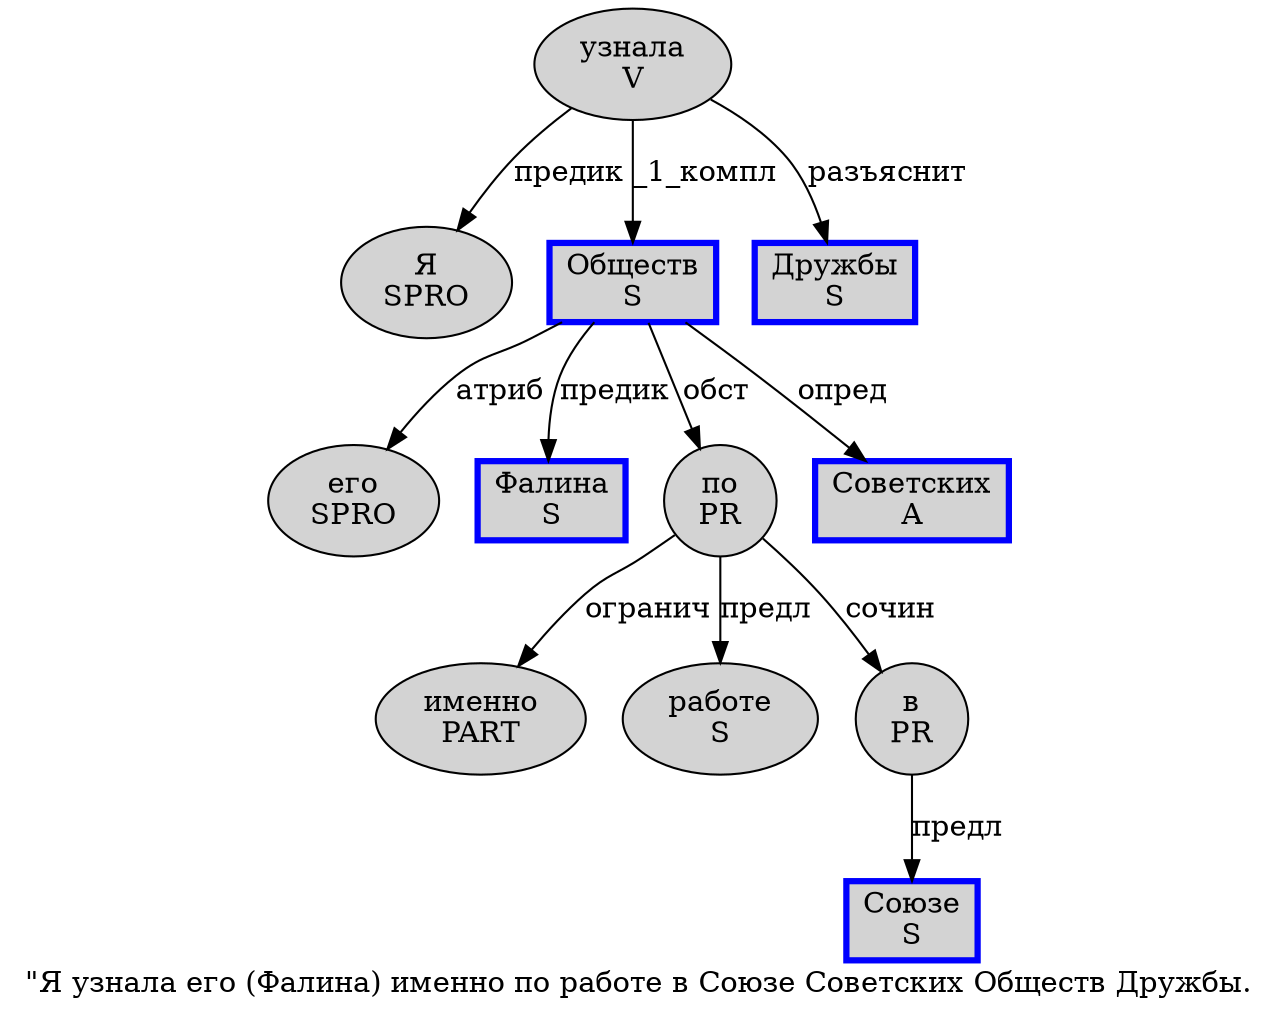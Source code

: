 digraph SENTENCE_954 {
	graph [label="\"Я узнала его (Фалина) именно по работе в Союзе Советских Обществ Дружбы."]
	node [style=filled]
		1 [label="Я
SPRO" color="" fillcolor=lightgray penwidth=1 shape=ellipse]
		2 [label="узнала
V" color="" fillcolor=lightgray penwidth=1 shape=ellipse]
		3 [label="его
SPRO" color="" fillcolor=lightgray penwidth=1 shape=ellipse]
		5 [label="Фалина
S" color=blue fillcolor=lightgray penwidth=3 shape=box]
		7 [label="именно
PART" color="" fillcolor=lightgray penwidth=1 shape=ellipse]
		8 [label="по
PR" color="" fillcolor=lightgray penwidth=1 shape=ellipse]
		9 [label="работе
S" color="" fillcolor=lightgray penwidth=1 shape=ellipse]
		10 [label="в
PR" color="" fillcolor=lightgray penwidth=1 shape=ellipse]
		11 [label="Союзе
S" color=blue fillcolor=lightgray penwidth=3 shape=box]
		12 [label="Советских
A" color=blue fillcolor=lightgray penwidth=3 shape=box]
		13 [label="Обществ
S" color=blue fillcolor=lightgray penwidth=3 shape=box]
		14 [label="Дружбы
S" color=blue fillcolor=lightgray penwidth=3 shape=box]
			8 -> 7 [label="огранич"]
			8 -> 9 [label="предл"]
			8 -> 10 [label="сочин"]
			2 -> 1 [label="предик"]
			2 -> 13 [label="_1_компл"]
			2 -> 14 [label="разъяснит"]
			13 -> 3 [label="атриб"]
			13 -> 5 [label="предик"]
			13 -> 8 [label="обст"]
			13 -> 12 [label="опред"]
			10 -> 11 [label="предл"]
}